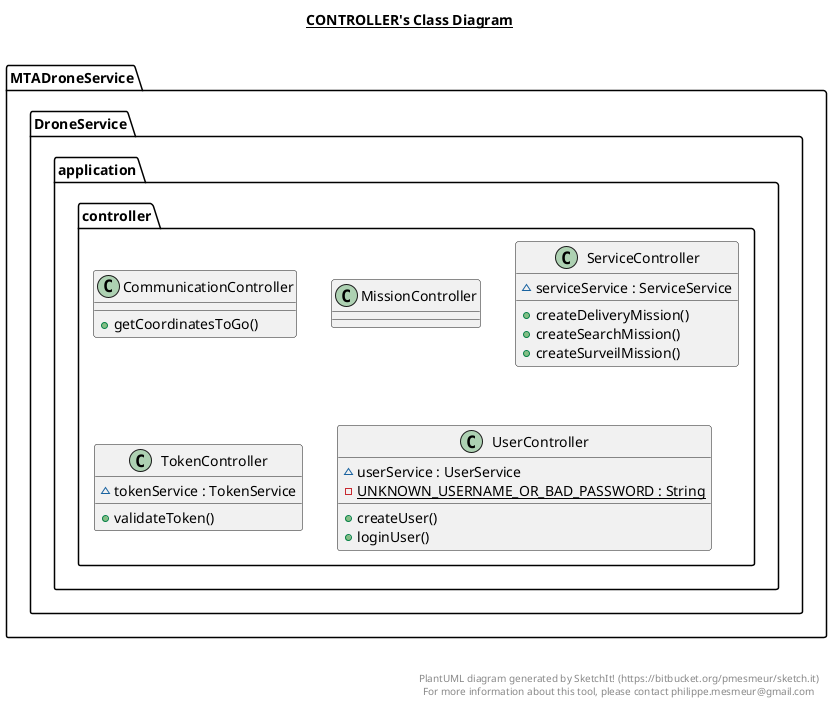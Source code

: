 @startuml

title __CONTROLLER's Class Diagram__\n

  namespace MTADroneService.DroneService.application {
    namespace controller {
      class MTADroneService.DroneService.application.controller.CommunicationController {
          + getCoordinatesToGo()
      }
    }
  }
  

  namespace MTADroneService.DroneService.application {
    namespace controller {
      class MTADroneService.DroneService.application.controller.MissionController {
      }
    }
  }
  

  namespace MTADroneService.DroneService.application {
    namespace controller {
      class MTADroneService.DroneService.application.controller.ServiceController {
          ~ serviceService : ServiceService
          + createDeliveryMission()
          + createSearchMission()
          + createSurveilMission()
      }
    }
  }
  

  namespace MTADroneService.DroneService.application {
    namespace controller {
      class MTADroneService.DroneService.application.controller.TokenController {
          ~ tokenService : TokenService
          + validateToken()
      }
    }
  }
  

  namespace MTADroneService.DroneService.application {
    namespace controller {
      class MTADroneService.DroneService.application.controller.UserController {
          ~ userService : UserService
          {static} - UNKNOWN_USERNAME_OR_BAD_PASSWORD : String
          + createUser()
          + loginUser()
      }
    }
  }
  



right footer


PlantUML diagram generated by SketchIt! (https://bitbucket.org/pmesmeur/sketch.it)
For more information about this tool, please contact philippe.mesmeur@gmail.com
endfooter

@enduml
